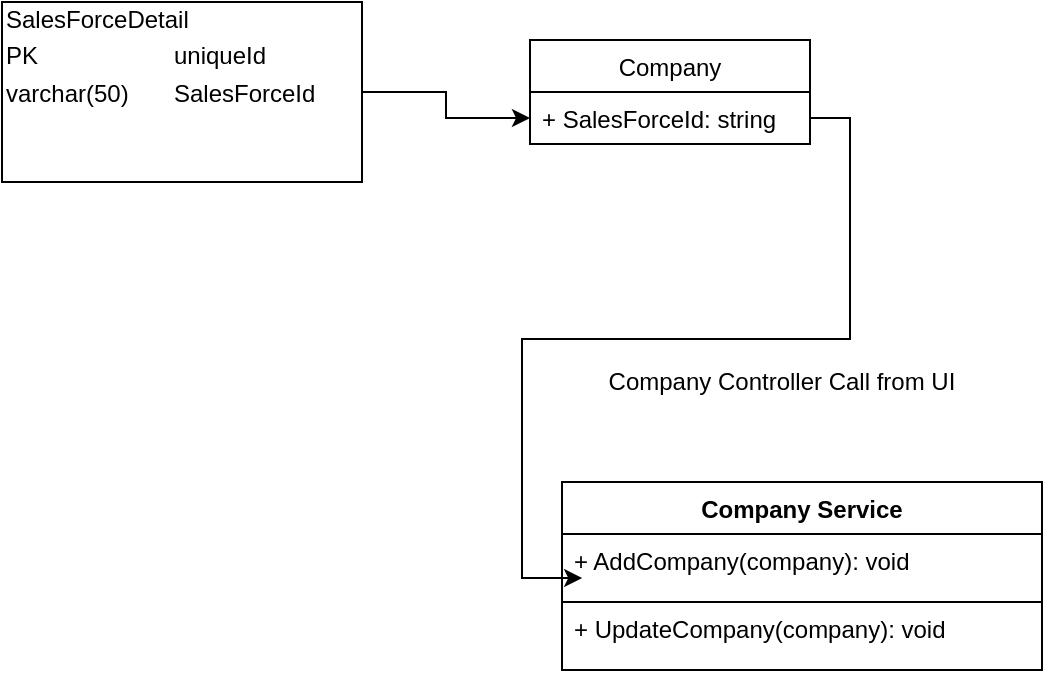 <mxfile version="13.0.1" type="github"><diagram id="PmxmmTlTNhhNrED3mU_-" name="Page-1"><mxGraphModel dx="1038" dy="1717" grid="1" gridSize="10" guides="1" tooltips="1" connect="1" arrows="1" fold="1" page="1" pageScale="1" pageWidth="827" pageHeight="1169" math="0" shadow="0"><root><mxCell id="0"/><mxCell id="1" parent="0"/><mxCell id="X9wgEc1SM_oK9yM7qmpc-11" style="edgeStyle=orthogonalEdgeStyle;rounded=0;orthogonalLoop=1;jettySize=auto;html=1;entryX=0;entryY=0.5;entryDx=0;entryDy=0;" edge="1" parent="1" source="X9wgEc1SM_oK9yM7qmpc-9" target="X9wgEc1SM_oK9yM7qmpc-6"><mxGeometry relative="1" as="geometry"><mxPoint x="340" y="-380" as="targetPoint"/></mxGeometry></mxCell><mxCell id="X9wgEc1SM_oK9yM7qmpc-9" value="&lt;div style=&quot;box-sizing: border-box ; width: 100% ; padding: 2px&quot;&gt;SalesForceDetail&lt;/div&gt;&lt;table style=&quot;width: 100% ; font-size: 1em&quot; cellpadding=&quot;2&quot; cellspacing=&quot;0&quot;&gt;&lt;tbody&gt;&lt;tr&gt;&lt;td&gt;PK&lt;/td&gt;&lt;td&gt;uniqueId&lt;/td&gt;&lt;/tr&gt;&lt;tr&gt;&lt;td&gt;varchar(50)&lt;/td&gt;&lt;td&gt;SalesForceId&lt;br&gt;&lt;/td&gt;&lt;/tr&gt;&lt;tr&gt;&lt;td&gt;&lt;/td&gt;&lt;td&gt;&lt;br&gt;&lt;/td&gt;&lt;/tr&gt;&lt;/tbody&gt;&lt;/table&gt;" style="verticalAlign=top;align=left;overflow=fill;html=1;" vertex="1" parent="1"><mxGeometry x="10" y="-530" width="180" height="90" as="geometry"/></mxCell><mxCell id="X9wgEc1SM_oK9yM7qmpc-5" value="Company" style="swimlane;fontStyle=0;childLayout=stackLayout;horizontal=1;startSize=26;fillColor=none;horizontalStack=0;resizeParent=1;resizeParentMax=0;resizeLast=0;collapsible=1;marginBottom=0;" vertex="1" parent="1"><mxGeometry x="274" y="-511" width="140" height="52" as="geometry"/></mxCell><mxCell id="X9wgEc1SM_oK9yM7qmpc-6" value="+ SalesForceId: string&#10;" style="text;strokeColor=none;fillColor=none;align=left;verticalAlign=top;spacingLeft=4;spacingRight=4;overflow=hidden;rotatable=0;points=[[0,0.5],[1,0.5]];portConstraint=eastwest;" vertex="1" parent="X9wgEc1SM_oK9yM7qmpc-5"><mxGeometry y="26" width="140" height="26" as="geometry"/></mxCell><mxCell id="X9wgEc1SM_oK9yM7qmpc-18" value="+ UpdateCompany(company): void" style="text;strokeColor=#000000;fillColor=none;align=left;verticalAlign=top;spacingLeft=4;spacingRight=4;overflow=hidden;rotatable=0;points=[[0,0.5],[1,0.5]];portConstraint=eastwest;" vertex="1" parent="1"><mxGeometry x="290" y="-230" width="240" height="34" as="geometry"/></mxCell><mxCell id="X9wgEc1SM_oK9yM7qmpc-19" style="edgeStyle=orthogonalEdgeStyle;rounded=0;orthogonalLoop=1;jettySize=auto;html=1;entryX=0.042;entryY=0.647;entryDx=0;entryDy=0;entryPerimeter=0;" edge="1" parent="1" source="X9wgEc1SM_oK9yM7qmpc-6" target="X9wgEc1SM_oK9yM7qmpc-17"><mxGeometry relative="1" as="geometry"/></mxCell><mxCell id="X9wgEc1SM_oK9yM7qmpc-14" value="Company Service" style="swimlane;fontStyle=1;align=center;verticalAlign=top;childLayout=stackLayout;horizontal=1;startSize=26;horizontalStack=0;resizeParent=1;resizeParentMax=0;resizeLast=0;collapsible=1;marginBottom=0;" vertex="1" parent="1"><mxGeometry x="290" y="-290" width="240" height="60" as="geometry"/></mxCell><mxCell id="X9wgEc1SM_oK9yM7qmpc-17" value="+ AddCompany(company): void" style="text;strokeColor=none;fillColor=none;align=left;verticalAlign=top;spacingLeft=4;spacingRight=4;overflow=hidden;rotatable=0;points=[[0,0.5],[1,0.5]];portConstraint=eastwest;" vertex="1" parent="X9wgEc1SM_oK9yM7qmpc-14"><mxGeometry y="26" width="240" height="34" as="geometry"/></mxCell><mxCell id="X9wgEc1SM_oK9yM7qmpc-21" value="Company Controller Call from UI" style="text;html=1;strokeColor=none;fillColor=none;align=center;verticalAlign=middle;whiteSpace=wrap;rounded=0;" vertex="1" parent="1"><mxGeometry x="290" y="-350" width="220" height="20" as="geometry"/></mxCell></root></mxGraphModel></diagram></mxfile>